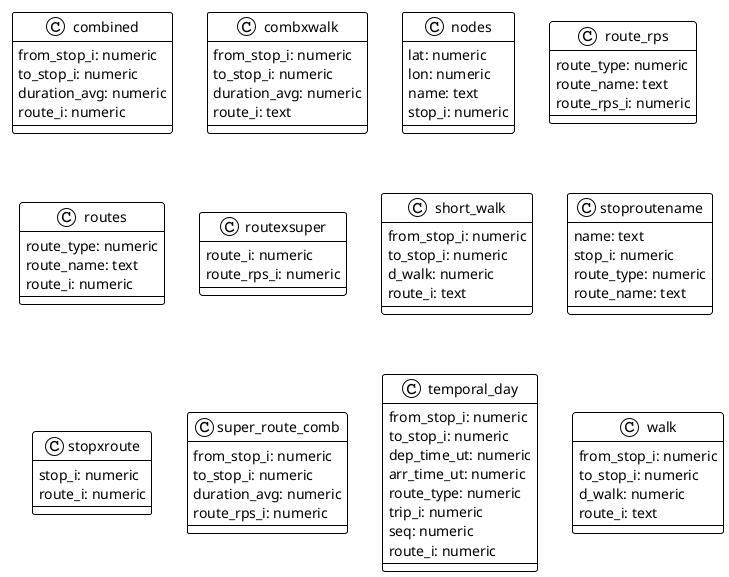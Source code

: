@startuml

!theme plain
top to bottom direction
skinparam linetype ortho

class combined {
   from_stop_i: numeric
   to_stop_i: numeric
   duration_avg: numeric
   route_i: numeric
}
class combxwalk {
   from_stop_i: numeric
   to_stop_i: numeric
   duration_avg: numeric
   route_i: text
}
class nodes {
   lat: numeric
   lon: numeric
   name: text
   stop_i: numeric
}
class route_rps {
   route_type: numeric
   route_name: text
   route_rps_i: numeric
}
class routes {
   route_type: numeric
   route_name: text
   route_i: numeric
}
class routexsuper {
   route_i: numeric
   route_rps_i: numeric
}
class short_walk {
   from_stop_i: numeric
   to_stop_i: numeric
   d_walk: numeric
   route_i: text
}
class stoproutename {
   name: text
   stop_i: numeric
   route_type: numeric
   route_name: text
}
class stopxroute {
   stop_i: numeric
   route_i: numeric
}
class super_route_comb {
   from_stop_i: numeric
   to_stop_i: numeric
   duration_avg: numeric
   route_rps_i: numeric
}
class temporal_day {
   from_stop_i: numeric
   to_stop_i: numeric
   dep_time_ut: numeric
   arr_time_ut: numeric
   route_type: numeric
   trip_i: numeric
   seq: numeric
   route_i: numeric
}
class walk {
   from_stop_i: numeric
   to_stop_i: numeric
   d_walk: numeric
   route_i: text
}

@enduml
